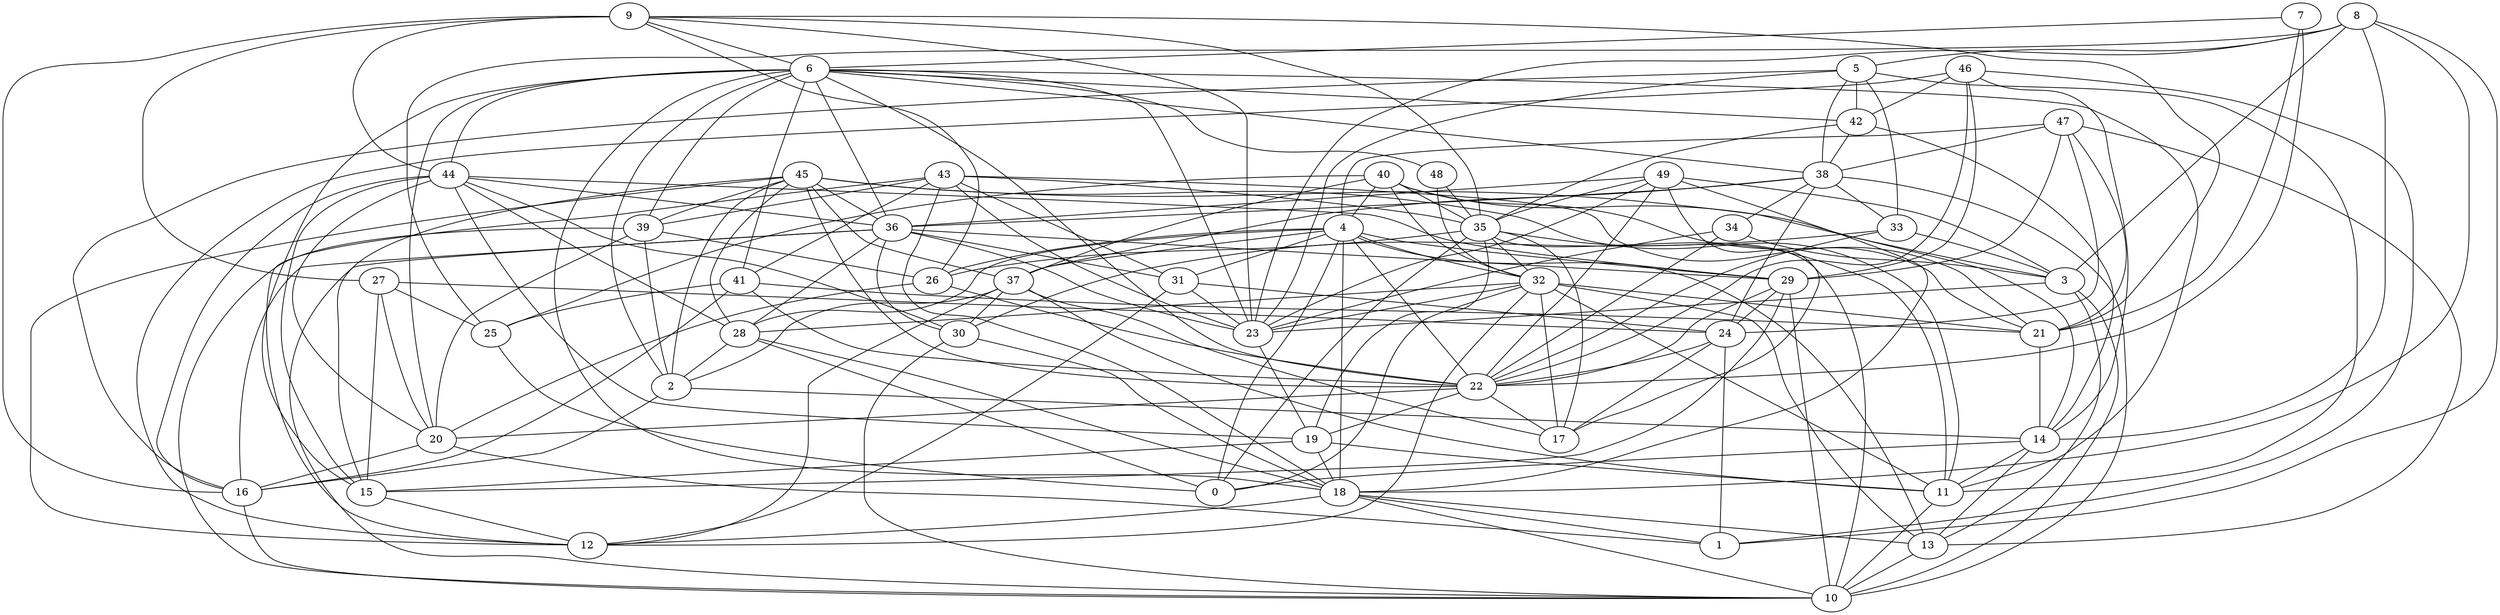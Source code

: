 digraph GG_graph {

subgraph G_graph {
edge [color = black]
"8" -> "23" [dir = none]
"38" -> "33" [dir = none]
"5" -> "42" [dir = none]
"46" -> "22" [dir = none]
"43" -> "21" [dir = none]
"29" -> "15" [dir = none]
"48" -> "32" [dir = none]
"9" -> "16" [dir = none]
"9" -> "27" [dir = none]
"9" -> "35" [dir = none]
"9" -> "21" [dir = none]
"22" -> "17" [dir = none]
"22" -> "19" [dir = none]
"40" -> "32" [dir = none]
"19" -> "15" [dir = none]
"19" -> "18" [dir = none]
"26" -> "22" [dir = none]
"32" -> "11" [dir = none]
"32" -> "12" [dir = none]
"32" -> "17" [dir = none]
"25" -> "0" [dir = none]
"41" -> "25" [dir = none]
"41" -> "21" [dir = none]
"41" -> "22" [dir = none]
"7" -> "21" [dir = none]
"33" -> "22" [dir = none]
"33" -> "3" [dir = none]
"47" -> "21" [dir = none]
"36" -> "30" [dir = none]
"36" -> "28" [dir = none]
"14" -> "13" [dir = none]
"34" -> "22" [dir = none]
"42" -> "35" [dir = none]
"49" -> "3" [dir = none]
"44" -> "29" [dir = none]
"4" -> "37" [dir = none]
"4" -> "26" [dir = none]
"24" -> "1" [dir = none]
"24" -> "22" [dir = none]
"31" -> "12" [dir = none]
"6" -> "39" [dir = none]
"6" -> "20" [dir = none]
"6" -> "23" [dir = none]
"6" -> "36" [dir = none]
"6" -> "22" [dir = none]
"3" -> "13" [dir = none]
"3" -> "10" [dir = none]
"45" -> "2" [dir = none]
"45" -> "36" [dir = none]
"45" -> "22" [dir = none]
"45" -> "3" [dir = none]
"40" -> "35" [dir = none]
"39" -> "20" [dir = none]
"4" -> "29" [dir = none]
"30" -> "18" [dir = none]
"16" -> "10" [dir = none]
"43" -> "35" [dir = none]
"8" -> "18" [dir = none]
"32" -> "23" [dir = none]
"18" -> "10" [dir = none]
"15" -> "12" [dir = none]
"19" -> "11" [dir = none]
"4" -> "0" [dir = none]
"40" -> "37" [dir = none]
"45" -> "39" [dir = none]
"37" -> "11" [dir = none]
"47" -> "4" [dir = none]
"44" -> "28" [dir = none]
"39" -> "26" [dir = none]
"6" -> "15" [dir = none]
"37" -> "17" [dir = none]
"35" -> "17" [dir = none]
"47" -> "38" [dir = none]
"34" -> "23" [dir = none]
"4" -> "32" [dir = none]
"32" -> "28" [dir = none]
"4" -> "28" [dir = none]
"44" -> "15" [dir = none]
"32" -> "13" [dir = none]
"5" -> "23" [dir = none]
"46" -> "42" [dir = none]
"45" -> "37" [dir = none]
"11" -> "10" [dir = none]
"23" -> "19" [dir = none]
"47" -> "13" [dir = none]
"46" -> "29" [dir = none]
"18" -> "1" [dir = none]
"32" -> "0" [dir = none]
"6" -> "11" [dir = none]
"31" -> "23" [dir = none]
"9" -> "44" [dir = none]
"49" -> "18" [dir = none]
"45" -> "28" [dir = none]
"4" -> "18" [dir = none]
"9" -> "26" [dir = none]
"38" -> "36" [dir = none]
"36" -> "10" [dir = none]
"35" -> "32" [dir = none]
"42" -> "14" [dir = none]
"49" -> "17" [dir = none]
"37" -> "12" [dir = none]
"7" -> "6" [dir = none]
"45" -> "12" [dir = none]
"5" -> "38" [dir = none]
"29" -> "22" [dir = none]
"26" -> "20" [dir = none]
"5" -> "16" [dir = none]
"6" -> "41" [dir = none]
"43" -> "41" [dir = none]
"47" -> "24" [dir = none]
"46" -> "12" [dir = none]
"6" -> "2" [dir = none]
"28" -> "0" [dir = none]
"38" -> "37" [dir = none]
"6" -> "42" [dir = none]
"45" -> "15" [dir = none]
"6" -> "48" [dir = none]
"6" -> "18" [dir = none]
"9" -> "23" [dir = none]
"31" -> "24" [dir = none]
"42" -> "38" [dir = none]
"4" -> "13" [dir = none]
"40" -> "21" [dir = none]
"35" -> "0" [dir = none]
"3" -> "23" [dir = none]
"43" -> "12" [dir = none]
"38" -> "10" [dir = none]
"44" -> "36" [dir = none]
"20" -> "16" [dir = none]
"28" -> "18" [dir = none]
"35" -> "10" [dir = none]
"36" -> "23" [dir = none]
"35" -> "11" [dir = none]
"40" -> "4" [dir = none]
"20" -> "1" [dir = none]
"39" -> "10" [dir = none]
"40" -> "25" [dir = none]
"18" -> "12" [dir = none]
"49" -> "35" [dir = none]
"35" -> "19" [dir = none]
"46" -> "1" [dir = none]
"27" -> "20" [dir = none]
"29" -> "10" [dir = none]
"43" -> "23" [dir = none]
"49" -> "22" [dir = none]
"36" -> "16" [dir = none]
"43" -> "18" [dir = none]
"43" -> "31" [dir = none]
"2" -> "16" [dir = none]
"18" -> "13" [dir = none]
"30" -> "10" [dir = none]
"5" -> "11" [dir = none]
"44" -> "20" [dir = none]
"46" -> "14" [dir = none]
"44" -> "16" [dir = none]
"8" -> "3" [dir = none]
"49" -> "23" [dir = none]
"32" -> "21" [dir = none]
"38" -> "24" [dir = none]
"44" -> "19" [dir = none]
"27" -> "24" [dir = none]
"27" -> "25" [dir = none]
"14" -> "0" [dir = none]
"21" -> "14" [dir = none]
"48" -> "35" [dir = none]
"37" -> "2" [dir = none]
"7" -> "22" [dir = none]
"5" -> "33" [dir = none]
"4" -> "31" [dir = none]
"40" -> "14" [dir = none]
"13" -> "10" [dir = none]
"47" -> "29" [dir = none]
"35" -> "26" [dir = none]
"39" -> "2" [dir = none]
"8" -> "25" [dir = none]
"38" -> "34" [dir = none]
"27" -> "15" [dir = none]
"8" -> "14" [dir = none]
"29" -> "24" [dir = none]
"36" -> "31" [dir = none]
"36" -> "29" [dir = none]
"24" -> "17" [dir = none]
"2" -> "14" [dir = none]
"49" -> "36" [dir = none]
"8" -> "1" [dir = none]
"22" -> "20" [dir = none]
"6" -> "44" [dir = none]
"34" -> "3" [dir = none]
"9" -> "6" [dir = none]
"45" -> "11" [dir = none]
"41" -> "16" [dir = none]
"6" -> "38" [dir = none]
"37" -> "30" [dir = none]
"28" -> "2" [dir = none]
"14" -> "11" [dir = none]
"4" -> "22" [dir = none]
"8" -> "5" [dir = none]
"33" -> "30" [dir = none]
"43" -> "39" [dir = none]
"44" -> "30" [dir = none]
}

}
